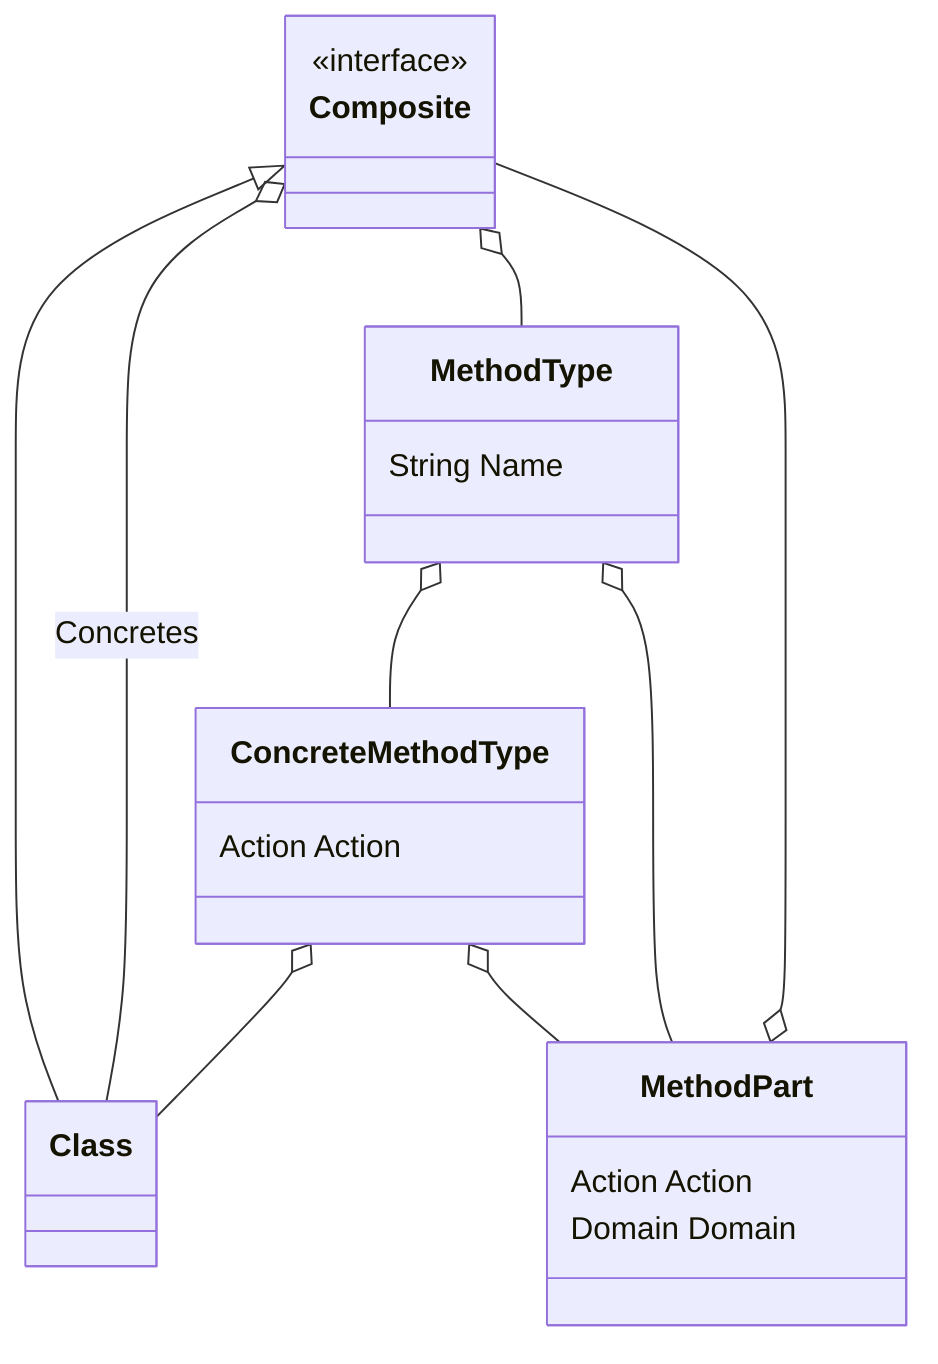 classDiagram
    class Class
    Composite <|-- Class
    class Composite
    <<interface>> Composite
    Composite o-- Class : Concretes
    Composite o-- MethodType
    class ConcreteMethodType
    ConcreteMethodType : Action Action
    ConcreteMethodType o-- Class
    ConcreteMethodType o-- MethodPart
    class MethodPart
    MethodPart : Action Action
    MethodPart o-- Composite
    MethodPart : Domain Domain
    class MethodType
    MethodType o-- ConcreteMethodType
    MethodType o-- MethodPart
    MethodType : String Name